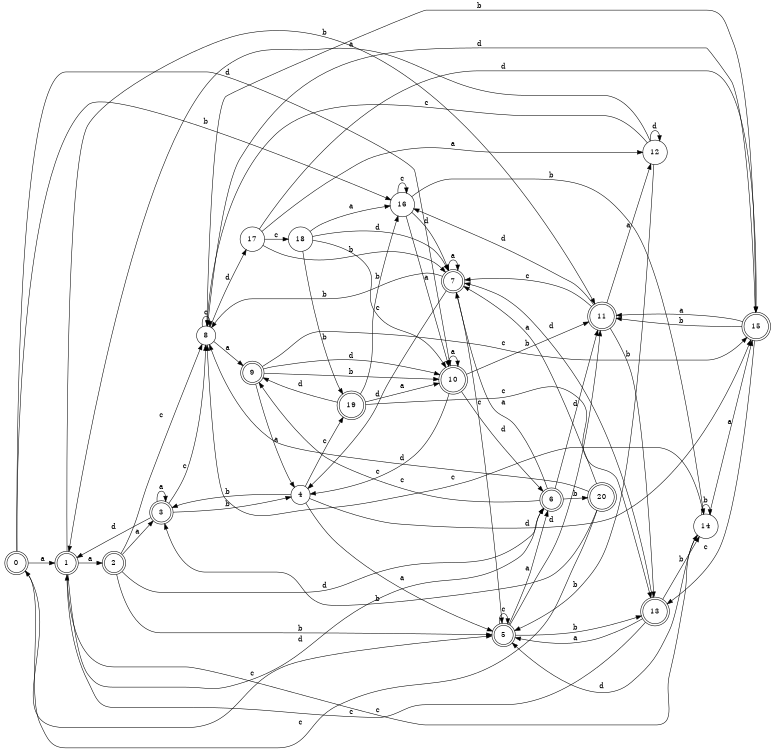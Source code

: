 digraph n17_10 {
__start0 [label="" shape="none"];

rankdir=LR;
size="8,5";

s0 [style="rounded,filled", color="black", fillcolor="white" shape="doublecircle", label="0"];
s1 [style="rounded,filled", color="black", fillcolor="white" shape="doublecircle", label="1"];
s2 [style="rounded,filled", color="black", fillcolor="white" shape="doublecircle", label="2"];
s3 [style="rounded,filled", color="black", fillcolor="white" shape="doublecircle", label="3"];
s4 [style="filled", color="black", fillcolor="white" shape="circle", label="4"];
s5 [style="rounded,filled", color="black", fillcolor="white" shape="doublecircle", label="5"];
s6 [style="rounded,filled", color="black", fillcolor="white" shape="doublecircle", label="6"];
s7 [style="rounded,filled", color="black", fillcolor="white" shape="doublecircle", label="7"];
s8 [style="filled", color="black", fillcolor="white" shape="circle", label="8"];
s9 [style="rounded,filled", color="black", fillcolor="white" shape="doublecircle", label="9"];
s10 [style="rounded,filled", color="black", fillcolor="white" shape="doublecircle", label="10"];
s11 [style="rounded,filled", color="black", fillcolor="white" shape="doublecircle", label="11"];
s12 [style="filled", color="black", fillcolor="white" shape="circle", label="12"];
s13 [style="rounded,filled", color="black", fillcolor="white" shape="doublecircle", label="13"];
s14 [style="filled", color="black", fillcolor="white" shape="circle", label="14"];
s15 [style="rounded,filled", color="black", fillcolor="white" shape="doublecircle", label="15"];
s16 [style="filled", color="black", fillcolor="white" shape="circle", label="16"];
s17 [style="filled", color="black", fillcolor="white" shape="circle", label="17"];
s18 [style="filled", color="black", fillcolor="white" shape="circle", label="18"];
s19 [style="rounded,filled", color="black", fillcolor="white" shape="doublecircle", label="19"];
s20 [style="rounded,filled", color="black", fillcolor="white" shape="doublecircle", label="20"];
s0 -> s1 [label="a"];
s0 -> s16 [label="b"];
s0 -> s5 [label="c"];
s0 -> s10 [label="d"];
s1 -> s2 [label="a"];
s1 -> s11 [label="b"];
s1 -> s14 [label="c"];
s1 -> s6 [label="d"];
s2 -> s3 [label="a"];
s2 -> s5 [label="b"];
s2 -> s8 [label="c"];
s2 -> s6 [label="d"];
s3 -> s3 [label="a"];
s3 -> s4 [label="b"];
s3 -> s8 [label="c"];
s3 -> s1 [label="d"];
s4 -> s5 [label="a"];
s4 -> s3 [label="b"];
s4 -> s19 [label="c"];
s4 -> s15 [label="d"];
s5 -> s6 [label="a"];
s5 -> s13 [label="b"];
s5 -> s5 [label="c"];
s5 -> s11 [label="d"];
s6 -> s7 [label="a"];
s6 -> s20 [label="b"];
s6 -> s9 [label="c"];
s6 -> s11 [label="d"];
s7 -> s7 [label="a"];
s7 -> s8 [label="b"];
s7 -> s5 [label="c"];
s7 -> s4 [label="d"];
s8 -> s9 [label="a"];
s8 -> s15 [label="b"];
s8 -> s8 [label="c"];
s8 -> s17 [label="d"];
s9 -> s4 [label="a"];
s9 -> s10 [label="b"];
s9 -> s15 [label="c"];
s9 -> s10 [label="d"];
s10 -> s10 [label="a"];
s10 -> s11 [label="b"];
s10 -> s4 [label="c"];
s10 -> s6 [label="d"];
s11 -> s12 [label="a"];
s11 -> s13 [label="b"];
s11 -> s7 [label="c"];
s11 -> s16 [label="d"];
s12 -> s1 [label="a"];
s12 -> s5 [label="b"];
s12 -> s8 [label="c"];
s12 -> s12 [label="d"];
s13 -> s5 [label="a"];
s13 -> s14 [label="b"];
s13 -> s1 [label="c"];
s13 -> s7 [label="d"];
s14 -> s15 [label="a"];
s14 -> s14 [label="b"];
s14 -> s8 [label="c"];
s14 -> s5 [label="d"];
s15 -> s11 [label="a"];
s15 -> s11 [label="b"];
s15 -> s13 [label="c"];
s15 -> s8 [label="d"];
s16 -> s10 [label="a"];
s16 -> s14 [label="b"];
s16 -> s16 [label="c"];
s16 -> s7 [label="d"];
s17 -> s12 [label="a"];
s17 -> s7 [label="b"];
s17 -> s18 [label="c"];
s17 -> s15 [label="d"];
s18 -> s16 [label="a"];
s18 -> s19 [label="b"];
s18 -> s10 [label="c"];
s18 -> s7 [label="d"];
s19 -> s10 [label="a"];
s19 -> s16 [label="b"];
s19 -> s13 [label="c"];
s19 -> s9 [label="d"];
s20 -> s7 [label="a"];
s20 -> s3 [label="b"];
s20 -> s0 [label="c"];
s20 -> s8 [label="d"];

}